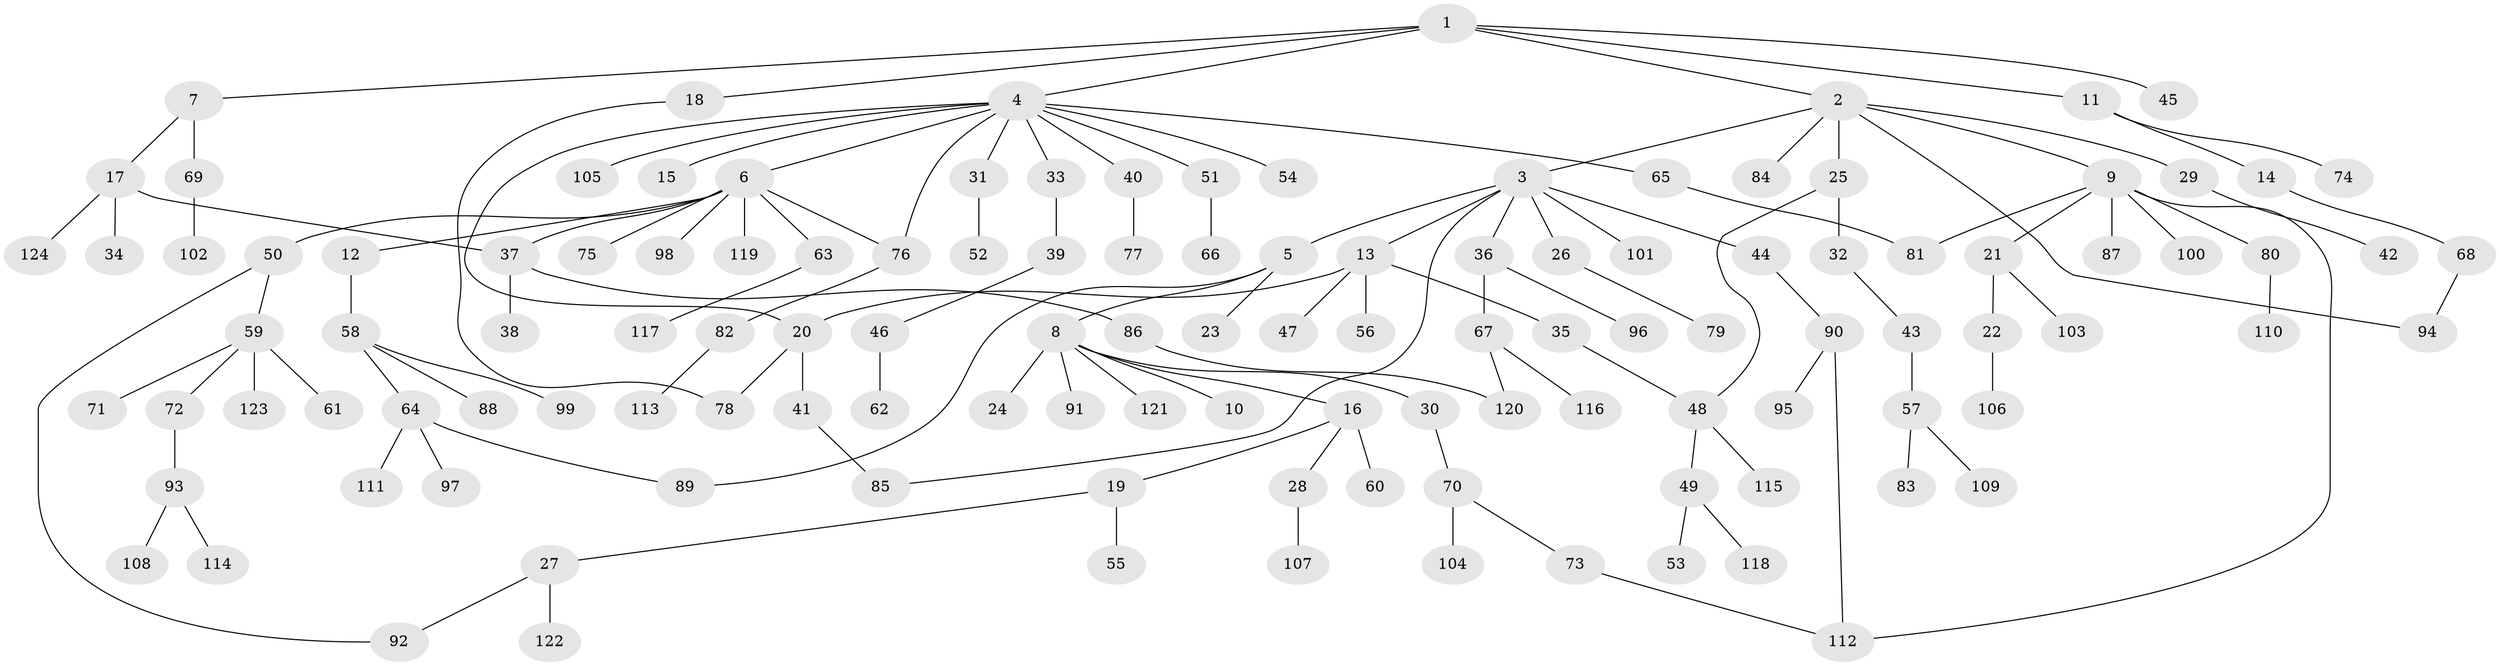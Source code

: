// coarse degree distribution, {6: 0.04081632653061224, 7: 0.02040816326530612, 9: 0.02040816326530612, 14: 0.02040816326530612, 10: 0.02040816326530612, 3: 0.061224489795918366, 1: 0.5102040816326531, 2: 0.2653061224489796, 4: 0.04081632653061224}
// Generated by graph-tools (version 1.1) at 2025/17/03/04/25 18:17:13]
// undirected, 124 vertices, 136 edges
graph export_dot {
graph [start="1"]
  node [color=gray90,style=filled];
  1;
  2;
  3;
  4;
  5;
  6;
  7;
  8;
  9;
  10;
  11;
  12;
  13;
  14;
  15;
  16;
  17;
  18;
  19;
  20;
  21;
  22;
  23;
  24;
  25;
  26;
  27;
  28;
  29;
  30;
  31;
  32;
  33;
  34;
  35;
  36;
  37;
  38;
  39;
  40;
  41;
  42;
  43;
  44;
  45;
  46;
  47;
  48;
  49;
  50;
  51;
  52;
  53;
  54;
  55;
  56;
  57;
  58;
  59;
  60;
  61;
  62;
  63;
  64;
  65;
  66;
  67;
  68;
  69;
  70;
  71;
  72;
  73;
  74;
  75;
  76;
  77;
  78;
  79;
  80;
  81;
  82;
  83;
  84;
  85;
  86;
  87;
  88;
  89;
  90;
  91;
  92;
  93;
  94;
  95;
  96;
  97;
  98;
  99;
  100;
  101;
  102;
  103;
  104;
  105;
  106;
  107;
  108;
  109;
  110;
  111;
  112;
  113;
  114;
  115;
  116;
  117;
  118;
  119;
  120;
  121;
  122;
  123;
  124;
  1 -- 2;
  1 -- 4;
  1 -- 7;
  1 -- 11;
  1 -- 18;
  1 -- 45;
  2 -- 3;
  2 -- 9;
  2 -- 25;
  2 -- 29;
  2 -- 84;
  2 -- 94;
  3 -- 5;
  3 -- 13;
  3 -- 26;
  3 -- 36;
  3 -- 44;
  3 -- 101;
  3 -- 85;
  4 -- 6;
  4 -- 15;
  4 -- 31;
  4 -- 33;
  4 -- 40;
  4 -- 51;
  4 -- 54;
  4 -- 65;
  4 -- 76;
  4 -- 105;
  4 -- 20;
  5 -- 8;
  5 -- 23;
  5 -- 89;
  6 -- 12;
  6 -- 37;
  6 -- 50;
  6 -- 63;
  6 -- 75;
  6 -- 98;
  6 -- 119;
  6 -- 76;
  7 -- 17;
  7 -- 69;
  8 -- 10;
  8 -- 16;
  8 -- 24;
  8 -- 30;
  8 -- 91;
  8 -- 121;
  9 -- 21;
  9 -- 80;
  9 -- 81;
  9 -- 87;
  9 -- 100;
  9 -- 112;
  11 -- 14;
  11 -- 74;
  12 -- 58;
  13 -- 20;
  13 -- 35;
  13 -- 47;
  13 -- 56;
  14 -- 68;
  16 -- 19;
  16 -- 28;
  16 -- 60;
  17 -- 34;
  17 -- 124;
  17 -- 37;
  18 -- 78;
  19 -- 27;
  19 -- 55;
  20 -- 41;
  20 -- 78;
  21 -- 22;
  21 -- 103;
  22 -- 106;
  25 -- 32;
  25 -- 48;
  26 -- 79;
  27 -- 122;
  27 -- 92;
  28 -- 107;
  29 -- 42;
  30 -- 70;
  31 -- 52;
  32 -- 43;
  33 -- 39;
  35 -- 48;
  36 -- 67;
  36 -- 96;
  37 -- 38;
  37 -- 86;
  39 -- 46;
  40 -- 77;
  41 -- 85;
  43 -- 57;
  44 -- 90;
  46 -- 62;
  48 -- 49;
  48 -- 115;
  49 -- 53;
  49 -- 118;
  50 -- 59;
  50 -- 92;
  51 -- 66;
  57 -- 83;
  57 -- 109;
  58 -- 64;
  58 -- 88;
  58 -- 99;
  59 -- 61;
  59 -- 71;
  59 -- 72;
  59 -- 123;
  63 -- 117;
  64 -- 89;
  64 -- 97;
  64 -- 111;
  65 -- 81;
  67 -- 116;
  67 -- 120;
  68 -- 94;
  69 -- 102;
  70 -- 73;
  70 -- 104;
  72 -- 93;
  73 -- 112;
  76 -- 82;
  80 -- 110;
  82 -- 113;
  86 -- 120;
  90 -- 95;
  90 -- 112;
  93 -- 108;
  93 -- 114;
}
